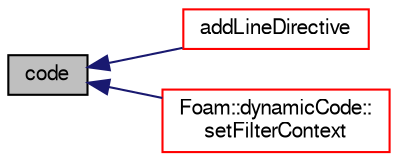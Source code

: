 digraph "code"
{
  bgcolor="transparent";
  edge [fontname="FreeSans",fontsize="10",labelfontname="FreeSans",labelfontsize="10"];
  node [fontname="FreeSans",fontsize="10",shape=record];
  rankdir="LR";
  Node338 [label="code",height=0.2,width=0.4,color="black", fillcolor="grey75", style="filled", fontcolor="black"];
  Node338 -> Node339 [dir="back",color="midnightblue",fontsize="10",style="solid",fontname="FreeSans"];
  Node339 [label="addLineDirective",height=0.2,width=0.4,color="red",URL="$a26074.html#aa9d5cadb0154391add50c7a3a6708204",tooltip="Helper: add #line directive. "];
  Node338 -> Node343 [dir="back",color="midnightblue",fontsize="10",style="solid",fontname="FreeSans"];
  Node343 [label="Foam::dynamicCode::\lsetFilterContext",height=0.2,width=0.4,color="red",URL="$a26070.html#a9fb6decafaa7baafa002326b82315d7c",tooltip="Define filter variables for code, codeInclude, SHA1sum. "];
}
